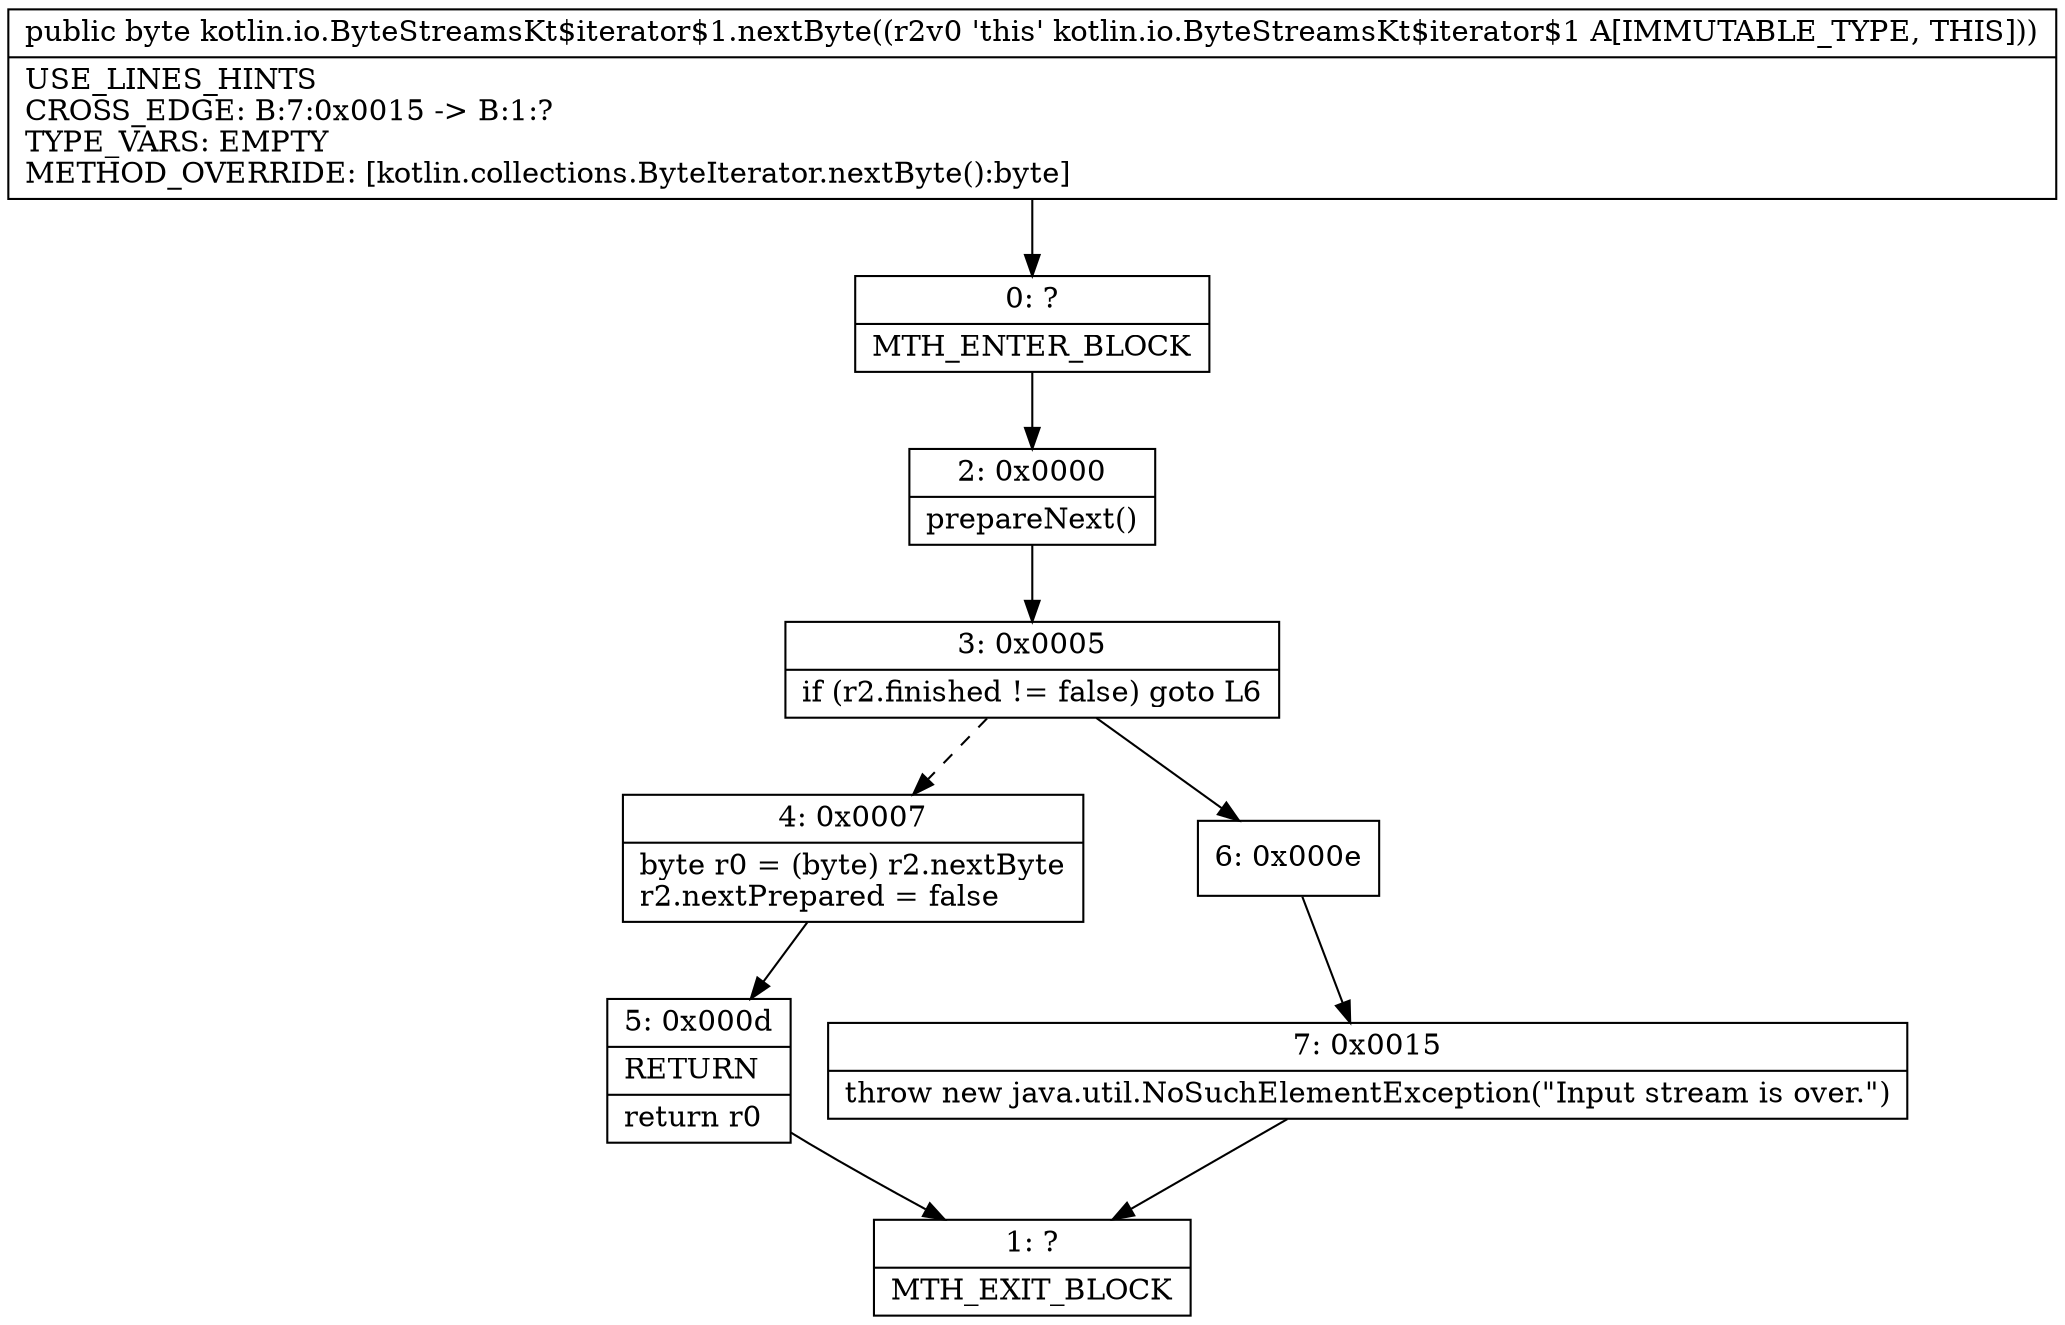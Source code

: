 digraph "CFG forkotlin.io.ByteStreamsKt$iterator$1.nextByte()B" {
Node_0 [shape=record,label="{0\:\ ?|MTH_ENTER_BLOCK\l}"];
Node_2 [shape=record,label="{2\:\ 0x0000|prepareNext()\l}"];
Node_3 [shape=record,label="{3\:\ 0x0005|if (r2.finished != false) goto L6\l}"];
Node_4 [shape=record,label="{4\:\ 0x0007|byte r0 = (byte) r2.nextByte\lr2.nextPrepared = false\l}"];
Node_5 [shape=record,label="{5\:\ 0x000d|RETURN\l|return r0\l}"];
Node_1 [shape=record,label="{1\:\ ?|MTH_EXIT_BLOCK\l}"];
Node_6 [shape=record,label="{6\:\ 0x000e}"];
Node_7 [shape=record,label="{7\:\ 0x0015|throw new java.util.NoSuchElementException(\"Input stream is over.\")\l}"];
MethodNode[shape=record,label="{public byte kotlin.io.ByteStreamsKt$iterator$1.nextByte((r2v0 'this' kotlin.io.ByteStreamsKt$iterator$1 A[IMMUTABLE_TYPE, THIS]))  | USE_LINES_HINTS\lCROSS_EDGE: B:7:0x0015 \-\> B:1:?\lTYPE_VARS: EMPTY\lMETHOD_OVERRIDE: [kotlin.collections.ByteIterator.nextByte():byte]\l}"];
MethodNode -> Node_0;Node_0 -> Node_2;
Node_2 -> Node_3;
Node_3 -> Node_4[style=dashed];
Node_3 -> Node_6;
Node_4 -> Node_5;
Node_5 -> Node_1;
Node_6 -> Node_7;
Node_7 -> Node_1;
}

